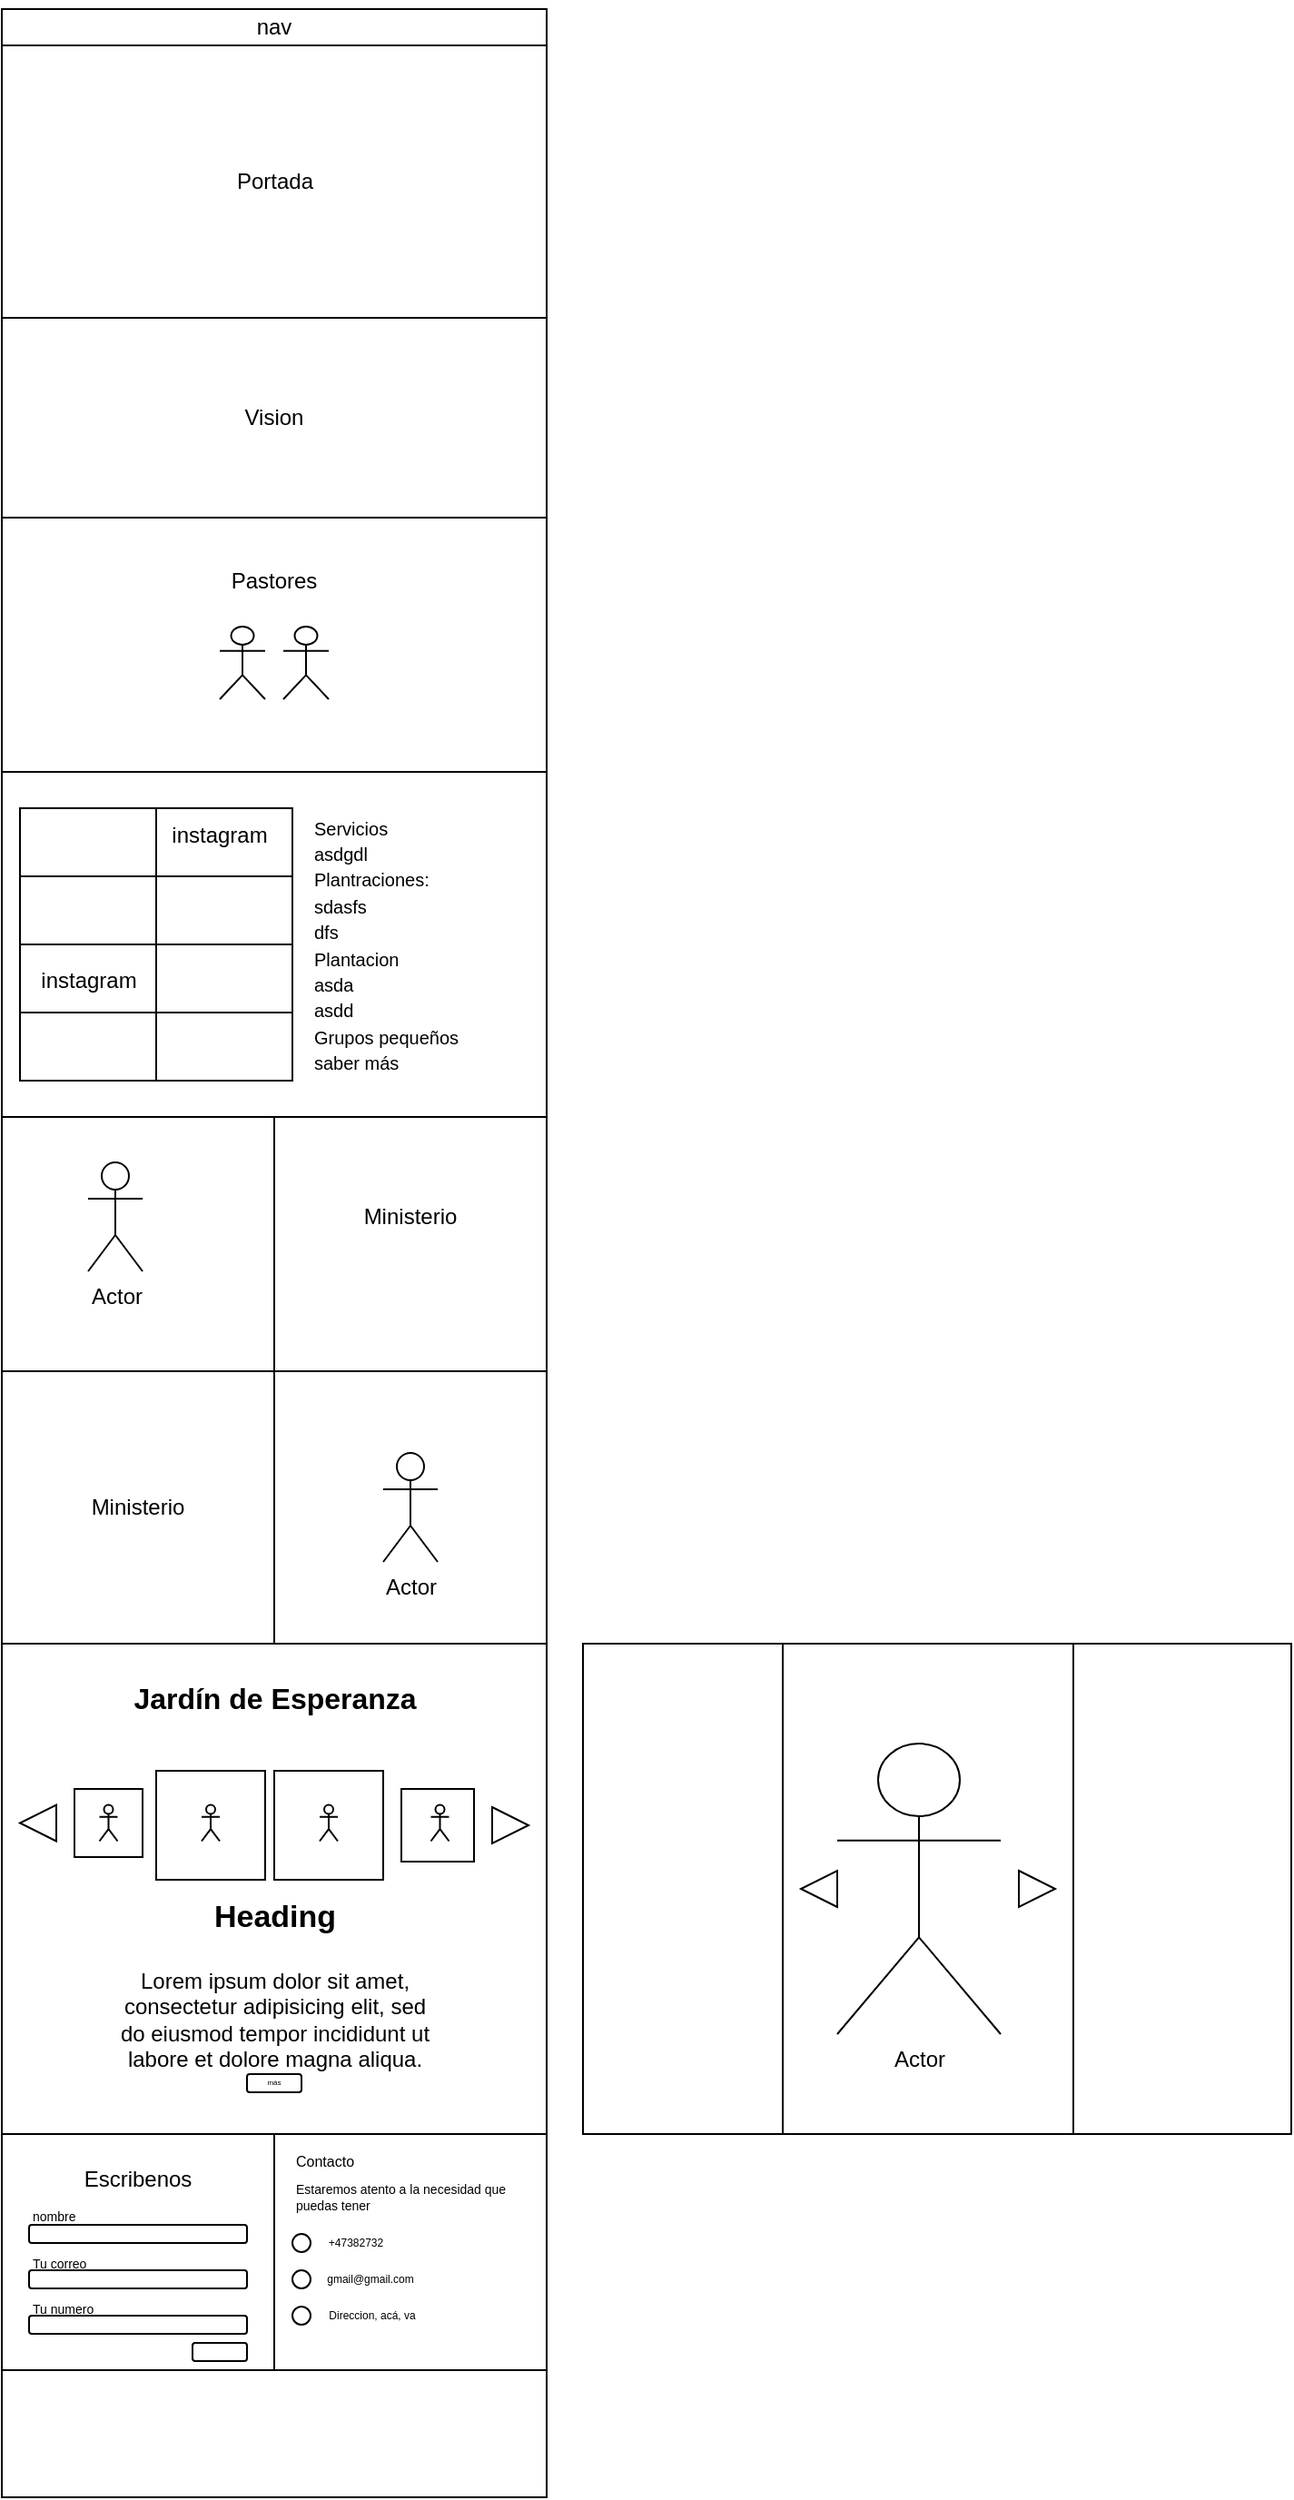 <mxfile>
    <diagram id="xdIwsbeopIEH2MkpRt0Z" name="Page-1">
        <mxGraphModel dx="339" dy="444" grid="1" gridSize="10" guides="1" tooltips="1" connect="1" arrows="1" fold="1" page="1" pageScale="1" pageWidth="850" pageHeight="1100" math="0" shadow="0">
            <root>
                <mxCell id="0"/>
                <mxCell id="1" parent="0"/>
                <mxCell id="2" value="" style="rounded=0;whiteSpace=wrap;html=1;" parent="1" vertex="1">
                    <mxGeometry x="230" y="210" width="300" height="1370" as="geometry"/>
                </mxCell>
                <mxCell id="3" value="" style="rounded=0;whiteSpace=wrap;html=1;" parent="1" vertex="1">
                    <mxGeometry x="230" y="210" width="300" height="20" as="geometry"/>
                </mxCell>
                <mxCell id="4" value="" style="rounded=0;whiteSpace=wrap;html=1;" parent="1" vertex="1">
                    <mxGeometry x="230" y="230" width="300" height="150" as="geometry"/>
                </mxCell>
                <mxCell id="5" value="Portada" style="text;html=1;align=center;verticalAlign=middle;whiteSpace=wrap;rounded=0;" parent="1" vertex="1">
                    <mxGeometry x="307.5" y="260" width="145" height="90" as="geometry"/>
                </mxCell>
                <mxCell id="6" value="" style="rounded=0;whiteSpace=wrap;html=1;" parent="1" vertex="1">
                    <mxGeometry x="230" y="380" width="300" height="110" as="geometry"/>
                </mxCell>
                <mxCell id="7" value="Vision" style="text;html=1;align=center;verticalAlign=middle;whiteSpace=wrap;rounded=0;" parent="1" vertex="1">
                    <mxGeometry x="350" y="420" width="60" height="30" as="geometry"/>
                </mxCell>
                <mxCell id="8" value="nav" style="text;html=1;align=center;verticalAlign=middle;whiteSpace=wrap;rounded=0;" parent="1" vertex="1">
                    <mxGeometry x="350" y="205" width="60" height="30" as="geometry"/>
                </mxCell>
                <mxCell id="9" value="" style="rounded=0;whiteSpace=wrap;html=1;" parent="1" vertex="1">
                    <mxGeometry x="230" y="490" width="300" height="140" as="geometry"/>
                </mxCell>
                <mxCell id="10" value="Pastores" style="text;html=1;align=center;verticalAlign=middle;whiteSpace=wrap;rounded=0;" parent="1" vertex="1">
                    <mxGeometry x="340" y="500" width="80" height="50" as="geometry"/>
                </mxCell>
                <mxCell id="12" value="" style="shape=umlActor;verticalLabelPosition=bottom;verticalAlign=top;html=1;outlineConnect=0;" parent="1" vertex="1">
                    <mxGeometry x="350" y="550" width="25" height="40" as="geometry"/>
                </mxCell>
                <mxCell id="13" value="" style="shape=umlActor;verticalLabelPosition=bottom;verticalAlign=top;html=1;outlineConnect=0;" parent="1" vertex="1">
                    <mxGeometry x="385" y="550" width="25" height="40" as="geometry"/>
                </mxCell>
                <mxCell id="14" value="" style="rounded=0;whiteSpace=wrap;html=1;" parent="1" vertex="1">
                    <mxGeometry x="230" y="630" width="300" height="190" as="geometry"/>
                </mxCell>
                <mxCell id="15" value="" style="whiteSpace=wrap;html=1;aspect=fixed;" parent="1" vertex="1">
                    <mxGeometry x="240" y="650" width="150" height="150" as="geometry"/>
                </mxCell>
                <mxCell id="16" value="&lt;font style=&quot;font-size: 10px;&quot;&gt;Servicios&lt;/font&gt;&lt;div&gt;&lt;font style=&quot;font-size: 10px;&quot;&gt;asdgdl&lt;/font&gt;&lt;/div&gt;&lt;div&gt;&lt;font style=&quot;font-size: 10px;&quot;&gt;Plantraciones:&lt;/font&gt;&lt;/div&gt;&lt;div&gt;&lt;font style=&quot;font-size: 10px;&quot;&gt;sdasfs&lt;/font&gt;&lt;/div&gt;&lt;div&gt;&lt;font style=&quot;font-size: 10px;&quot;&gt;dfs&lt;/font&gt;&lt;/div&gt;&lt;div&gt;&lt;font style=&quot;font-size: 10px;&quot;&gt;Plantacion&lt;/font&gt;&lt;/div&gt;&lt;div&gt;&lt;font style=&quot;font-size: 10px;&quot;&gt;asda&lt;/font&gt;&lt;/div&gt;&lt;div&gt;&lt;font style=&quot;font-size: 10px;&quot;&gt;asdd&lt;/font&gt;&lt;/div&gt;&lt;div&gt;&lt;font style=&quot;font-size: 10px;&quot;&gt;Grupos pequeños&lt;/font&gt;&lt;/div&gt;&lt;div&gt;&lt;font style=&quot;font-size: 10px;&quot;&gt;saber más&lt;/font&gt;&lt;/div&gt;" style="text;html=1;align=left;verticalAlign=middle;whiteSpace=wrap;rounded=0;" parent="1" vertex="1">
                    <mxGeometry x="400" y="615" width="125" height="220" as="geometry"/>
                </mxCell>
                <mxCell id="17" value="" style="rounded=0;whiteSpace=wrap;html=1;" parent="1" vertex="1">
                    <mxGeometry x="230" y="820" width="150" height="140" as="geometry"/>
                </mxCell>
                <mxCell id="19" value="" style="rounded=0;whiteSpace=wrap;html=1;" parent="1" vertex="1">
                    <mxGeometry x="230" y="960" width="300" height="150" as="geometry"/>
                </mxCell>
                <mxCell id="20" value="Ministerio" style="text;html=1;align=center;verticalAlign=middle;whiteSpace=wrap;rounded=0;" parent="1" vertex="1">
                    <mxGeometry x="425" y="860" width="60" height="30" as="geometry"/>
                </mxCell>
                <mxCell id="21" value="Actor" style="shape=umlActor;verticalLabelPosition=bottom;verticalAlign=top;html=1;outlineConnect=0;" parent="1" vertex="1">
                    <mxGeometry x="277.5" y="845" width="30" height="60" as="geometry"/>
                </mxCell>
                <mxCell id="22" value="Ministerio" style="text;html=1;align=center;verticalAlign=middle;whiteSpace=wrap;rounded=0;" parent="1" vertex="1">
                    <mxGeometry x="275" y="1020" width="60" height="30" as="geometry"/>
                </mxCell>
                <mxCell id="23" value="Actor" style="shape=umlActor;verticalLabelPosition=bottom;verticalAlign=top;html=1;outlineConnect=0;" parent="1" vertex="1">
                    <mxGeometry x="440" y="1005" width="30" height="60" as="geometry"/>
                </mxCell>
                <mxCell id="25" value="" style="endArrow=none;html=1;exitX=1;exitY=0;exitDx=0;exitDy=0;entryX=0.5;entryY=0;entryDx=0;entryDy=0;" parent="1" target="19" edge="1">
                    <mxGeometry width="50" height="50" relative="1" as="geometry">
                        <mxPoint x="380" y="1110" as="sourcePoint"/>
                        <mxPoint x="310" y="1000" as="targetPoint"/>
                    </mxGeometry>
                </mxCell>
                <mxCell id="27" value="" style="endArrow=none;html=1;entryX=0.5;entryY=0;entryDx=0;entryDy=0;exitX=0.5;exitY=1;exitDx=0;exitDy=0;" parent="1" source="15" target="15" edge="1">
                    <mxGeometry width="50" height="50" relative="1" as="geometry">
                        <mxPoint x="270" y="760" as="sourcePoint"/>
                        <mxPoint x="310" y="710" as="targetPoint"/>
                    </mxGeometry>
                </mxCell>
                <mxCell id="28" value="" style="endArrow=none;html=1;exitX=0;exitY=0.5;exitDx=0;exitDy=0;entryX=1;entryY=0.5;entryDx=0;entryDy=0;" parent="1" source="15" target="15" edge="1">
                    <mxGeometry width="50" height="50" relative="1" as="geometry">
                        <mxPoint x="260" y="760" as="sourcePoint"/>
                        <mxPoint x="310" y="710" as="targetPoint"/>
                    </mxGeometry>
                </mxCell>
                <mxCell id="29" value="" style="endArrow=none;html=1;exitX=0;exitY=0.25;exitDx=0;exitDy=0;entryX=1;entryY=0.25;entryDx=0;entryDy=0;" parent="1" source="15" target="15" edge="1">
                    <mxGeometry width="50" height="50" relative="1" as="geometry">
                        <mxPoint x="260" y="760" as="sourcePoint"/>
                        <mxPoint x="310" y="710" as="targetPoint"/>
                    </mxGeometry>
                </mxCell>
                <mxCell id="30" value="" style="endArrow=none;html=1;exitX=0;exitY=0.75;exitDx=0;exitDy=0;entryX=1;entryY=0.75;entryDx=0;entryDy=0;" parent="1" source="15" target="15" edge="1">
                    <mxGeometry width="50" height="50" relative="1" as="geometry">
                        <mxPoint x="260" y="760" as="sourcePoint"/>
                        <mxPoint x="310" y="710" as="targetPoint"/>
                    </mxGeometry>
                </mxCell>
                <mxCell id="31" value="instagram" style="text;html=1;align=center;verticalAlign=middle;whiteSpace=wrap;rounded=0;" parent="1" vertex="1">
                    <mxGeometry x="247.5" y="730" width="60" height="30" as="geometry"/>
                </mxCell>
                <mxCell id="32" value="instagram" style="text;html=1;align=center;verticalAlign=middle;whiteSpace=wrap;rounded=0;" parent="1" vertex="1">
                    <mxGeometry x="320" y="650" width="60" height="30" as="geometry"/>
                </mxCell>
                <mxCell id="33" value="" style="rounded=0;whiteSpace=wrap;html=1;" parent="1" vertex="1">
                    <mxGeometry x="230" y="1110" width="300" height="270" as="geometry"/>
                </mxCell>
                <mxCell id="34" value="&lt;font style=&quot;font-size: 16px;&quot;&gt;&lt;b&gt;Jardín de Esperanza&lt;/b&gt;&lt;/font&gt;" style="text;html=1;align=center;verticalAlign=middle;whiteSpace=wrap;rounded=0;" parent="1" vertex="1">
                    <mxGeometry x="282.5" y="1100" width="195" height="80" as="geometry"/>
                </mxCell>
                <mxCell id="36" value="" style="whiteSpace=wrap;html=1;aspect=fixed;" parent="1" vertex="1">
                    <mxGeometry x="270" y="1190" width="37.5" height="37.5" as="geometry"/>
                </mxCell>
                <mxCell id="37" value="" style="whiteSpace=wrap;html=1;aspect=fixed;" parent="1" vertex="1">
                    <mxGeometry x="315" y="1180" width="60" height="60" as="geometry"/>
                </mxCell>
                <mxCell id="38" value="" style="whiteSpace=wrap;html=1;aspect=fixed;" parent="1" vertex="1">
                    <mxGeometry x="380" y="1180" width="60" height="60" as="geometry"/>
                </mxCell>
                <mxCell id="39" value="" style="whiteSpace=wrap;html=1;aspect=fixed;" parent="1" vertex="1">
                    <mxGeometry x="450" y="1190" width="40" height="40" as="geometry"/>
                </mxCell>
                <mxCell id="41" value="" style="triangle;whiteSpace=wrap;html=1;" parent="1" vertex="1">
                    <mxGeometry x="500" y="1200" width="20" height="20" as="geometry"/>
                </mxCell>
                <mxCell id="42" value="" style="triangle;whiteSpace=wrap;html=1;rotation=-180;" parent="1" vertex="1">
                    <mxGeometry x="240" y="1198.75" width="20" height="20" as="geometry"/>
                </mxCell>
                <mxCell id="43" value="&lt;h1 style=&quot;margin-top: 0px;&quot;&gt;&lt;font style=&quot;font-size: 17px;&quot;&gt;Heading&lt;/font&gt;&lt;/h1&gt;&lt;p&gt;Lorem ipsum dolor sit amet, consectetur adipisicing elit, sed do eiusmod tempor incididunt ut labore et dolore magna aliqua.&lt;/p&gt;" style="text;html=1;whiteSpace=wrap;overflow=hidden;rounded=0;align=center;" parent="1" vertex="1">
                    <mxGeometry x="293.75" y="1237" width="172.5" height="110" as="geometry"/>
                </mxCell>
                <mxCell id="44" value="" style="rounded=1;whiteSpace=wrap;html=1;" parent="1" vertex="1">
                    <mxGeometry x="365" y="1347" width="30" height="10" as="geometry"/>
                </mxCell>
                <mxCell id="45" value="más" style="text;html=1;align=center;verticalAlign=middle;whiteSpace=wrap;rounded=0;fontSize=4;" parent="1" vertex="1">
                    <mxGeometry x="360" y="1348.5" width="40" height="7" as="geometry"/>
                </mxCell>
                <mxCell id="46" value="" style="shape=umlActor;verticalLabelPosition=bottom;verticalAlign=top;html=1;outlineConnect=0;" parent="1" vertex="1">
                    <mxGeometry x="340" y="1198.75" width="10" height="20" as="geometry"/>
                </mxCell>
                <mxCell id="47" value="" style="shape=umlActor;verticalLabelPosition=bottom;verticalAlign=top;html=1;outlineConnect=0;" parent="1" vertex="1">
                    <mxGeometry x="405" y="1198.75" width="10" height="20" as="geometry"/>
                </mxCell>
                <mxCell id="48" value="" style="shape=umlActor;verticalLabelPosition=bottom;verticalAlign=top;html=1;outlineConnect=0;" parent="1" vertex="1">
                    <mxGeometry x="466.25" y="1198.75" width="10" height="20" as="geometry"/>
                </mxCell>
                <mxCell id="49" value="" style="shape=umlActor;verticalLabelPosition=bottom;verticalAlign=top;html=1;outlineConnect=0;" parent="1" vertex="1">
                    <mxGeometry x="283.75" y="1198.75" width="10" height="20" as="geometry"/>
                </mxCell>
                <mxCell id="52" value="" style="rounded=0;whiteSpace=wrap;html=1;" parent="1" vertex="1">
                    <mxGeometry x="230" y="1380" width="300" height="130" as="geometry"/>
                </mxCell>
                <mxCell id="53" value="Contacto" style="text;html=1;align=left;verticalAlign=middle;whiteSpace=wrap;rounded=0;fontSize=8;" parent="1" vertex="1">
                    <mxGeometry x="390" y="1380" width="60" height="30" as="geometry"/>
                </mxCell>
                <mxCell id="54" value="Estaremos atento a la necesidad que puedas tener" style="text;html=1;align=left;verticalAlign=middle;whiteSpace=wrap;rounded=0;fontSize=7;" parent="1" vertex="1">
                    <mxGeometry x="390" y="1400" width="120" height="30" as="geometry"/>
                </mxCell>
                <mxCell id="55" value="" style="ellipse;whiteSpace=wrap;html=1;aspect=fixed;" parent="1" vertex="1">
                    <mxGeometry x="390" y="1435" width="10" height="10" as="geometry"/>
                </mxCell>
                <mxCell id="56" value="+47382732" style="text;html=1;align=center;verticalAlign=middle;whiteSpace=wrap;rounded=0;fontSize=6;" parent="1" vertex="1">
                    <mxGeometry x="405" y="1425" width="40" height="30" as="geometry"/>
                </mxCell>
                <mxCell id="57" value="" style="ellipse;whiteSpace=wrap;html=1;aspect=fixed;" parent="1" vertex="1">
                    <mxGeometry x="390" y="1455" width="10" height="10" as="geometry"/>
                </mxCell>
                <mxCell id="58" value="gmail@gmail.com" style="text;html=1;align=center;verticalAlign=middle;whiteSpace=wrap;rounded=0;fontSize=6;" parent="1" vertex="1">
                    <mxGeometry x="412.5" y="1445" width="40" height="30" as="geometry"/>
                </mxCell>
                <mxCell id="59" value="" style="ellipse;whiteSpace=wrap;html=1;aspect=fixed;" parent="1" vertex="1">
                    <mxGeometry x="390" y="1475" width="10" height="10" as="geometry"/>
                </mxCell>
                <mxCell id="60" value="Direccion, acá, va" style="text;html=1;align=center;verticalAlign=middle;whiteSpace=wrap;rounded=0;fontSize=6;" parent="1" vertex="1">
                    <mxGeometry x="405" y="1465" width="57.5" height="30" as="geometry"/>
                </mxCell>
                <mxCell id="61" value="Escribenos" style="text;html=1;align=center;verticalAlign=middle;whiteSpace=wrap;rounded=0;" parent="1" vertex="1">
                    <mxGeometry x="275" y="1390" width="60" height="30" as="geometry"/>
                </mxCell>
                <mxCell id="62" value="" style="rounded=1;whiteSpace=wrap;html=1;" parent="1" vertex="1">
                    <mxGeometry x="245" y="1430" width="120" height="10" as="geometry"/>
                </mxCell>
                <mxCell id="63" value="" style="rounded=1;whiteSpace=wrap;html=1;" parent="1" vertex="1">
                    <mxGeometry x="245" y="1455" width="120" height="10" as="geometry"/>
                </mxCell>
                <mxCell id="64" value="" style="rounded=1;whiteSpace=wrap;html=1;" parent="1" vertex="1">
                    <mxGeometry x="245" y="1480" width="120" height="10" as="geometry"/>
                </mxCell>
                <mxCell id="65" value="" style="endArrow=none;html=1;exitX=0.5;exitY=1;exitDx=0;exitDy=0;entryX=0.5;entryY=0;entryDx=0;entryDy=0;" parent="1" source="52" target="52" edge="1">
                    <mxGeometry width="50" height="50" relative="1" as="geometry">
                        <mxPoint x="310" y="1420" as="sourcePoint"/>
                        <mxPoint x="360" y="1370" as="targetPoint"/>
                    </mxGeometry>
                </mxCell>
                <mxCell id="66" value="&lt;font style=&quot;font-size: 7px;&quot;&gt;nombre&lt;/font&gt;" style="text;html=1;align=left;verticalAlign=middle;whiteSpace=wrap;rounded=0;" parent="1" vertex="1">
                    <mxGeometry x="245" y="1409" width="60" height="30" as="geometry"/>
                </mxCell>
                <mxCell id="67" value="&lt;span style=&quot;font-size: 7px;&quot;&gt;Tu correo&lt;/span&gt;" style="text;html=1;align=left;verticalAlign=middle;whiteSpace=wrap;rounded=0;" parent="1" vertex="1">
                    <mxGeometry x="245" y="1435" width="60" height="30" as="geometry"/>
                </mxCell>
                <mxCell id="68" value="&lt;span style=&quot;font-size: 7px;&quot;&gt;Tu numero&lt;/span&gt;" style="text;html=1;align=left;verticalAlign=middle;whiteSpace=wrap;rounded=0;" parent="1" vertex="1">
                    <mxGeometry x="245" y="1460" width="60" height="30" as="geometry"/>
                </mxCell>
                <mxCell id="69" value="" style="rounded=1;whiteSpace=wrap;html=1;" parent="1" vertex="1">
                    <mxGeometry x="335" y="1495" width="30" height="10" as="geometry"/>
                </mxCell>
                <mxCell id="70" value="" style="rounded=0;whiteSpace=wrap;html=1;" vertex="1" parent="1">
                    <mxGeometry x="550" y="1110" width="390" height="270" as="geometry"/>
                </mxCell>
                <mxCell id="71" value="" style="endArrow=none;html=1;entryX=0.5;entryY=0;entryDx=0;entryDy=0;exitX=0.5;exitY=1;exitDx=0;exitDy=0;" edge="1" parent="1">
                    <mxGeometry width="50" height="50" relative="1" as="geometry">
                        <mxPoint x="660" y="1380" as="sourcePoint"/>
                        <mxPoint x="660" y="1110" as="targetPoint"/>
                    </mxGeometry>
                </mxCell>
                <mxCell id="72" value="" style="endArrow=none;html=1;entryX=0.5;entryY=0;entryDx=0;entryDy=0;exitX=0.5;exitY=1;exitDx=0;exitDy=0;" edge="1" parent="1">
                    <mxGeometry width="50" height="50" relative="1" as="geometry">
                        <mxPoint x="820" y="1380" as="sourcePoint"/>
                        <mxPoint x="820" y="1110" as="targetPoint"/>
                    </mxGeometry>
                </mxCell>
                <mxCell id="73" value="Actor" style="shape=umlActor;verticalLabelPosition=bottom;verticalAlign=top;html=1;outlineConnect=0;" vertex="1" parent="1">
                    <mxGeometry x="690" y="1165" width="90" height="160" as="geometry"/>
                </mxCell>
                <mxCell id="74" value="" style="triangle;whiteSpace=wrap;html=1;" vertex="1" parent="1">
                    <mxGeometry x="790" y="1235" width="20" height="20" as="geometry"/>
                </mxCell>
                <mxCell id="75" value="" style="triangle;whiteSpace=wrap;html=1;rotation=-180;" vertex="1" parent="1">
                    <mxGeometry x="670" y="1235" width="20" height="20" as="geometry"/>
                </mxCell>
            </root>
        </mxGraphModel>
    </diagram>
</mxfile>